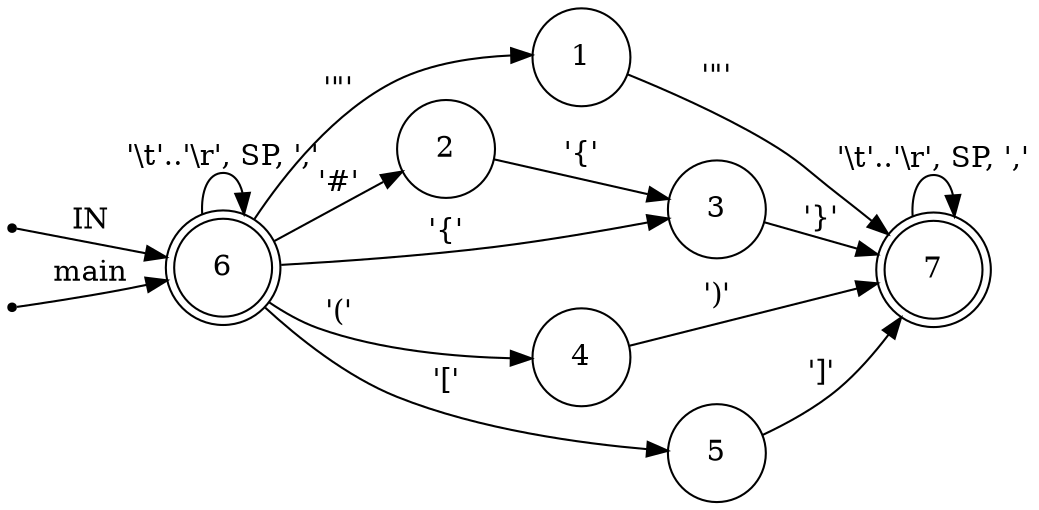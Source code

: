 digraph ednParser {
	rankdir=LR;
	node [ shape = point ];
	ENTRY;
	en_6;
	node [ shape = circle, height = 0.2 ];
	node [ fixedsize = true, height = 0.65, shape = doublecircle ];
	6;
	7;
	node [ shape = circle ];
	1 -> 7 [ label = "'\"'" ];
	2 -> 3 [ label = "'{'" ];
	3 -> 7 [ label = "'}'" ];
	4 -> 7 [ label = "')'" ];
	5 -> 7 [ label = "']'" ];
	6 -> 6 [ label = "'\\t'..'\\r', SP, ','" ];
	6 -> 1 [ label = "'\"'" ];
	6 -> 2 [ label = "'#'" ];
	6 -> 4 [ label = "'('" ];
	6 -> 5 [ label = "'['" ];
	6 -> 3 [ label = "'{'" ];
	7 -> 7 [ label = "'\\t'..'\\r', SP, ','" ];
	ENTRY -> 6 [ label = "IN" ];
	en_6 -> 6 [ label = "main" ];
}
